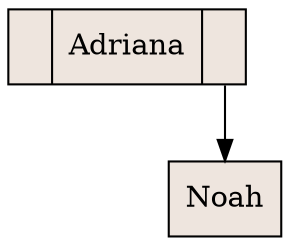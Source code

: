 digraph ArbolAVL{
 rankdir=TB;
 node [shape = record, style=filled, fillcolor=seashell2];
nodo0 [ label ="<C0>|Adriana|<C1>"];
nodo1 [ label ="Noah"];
nodo0:C1->nodo1
}
